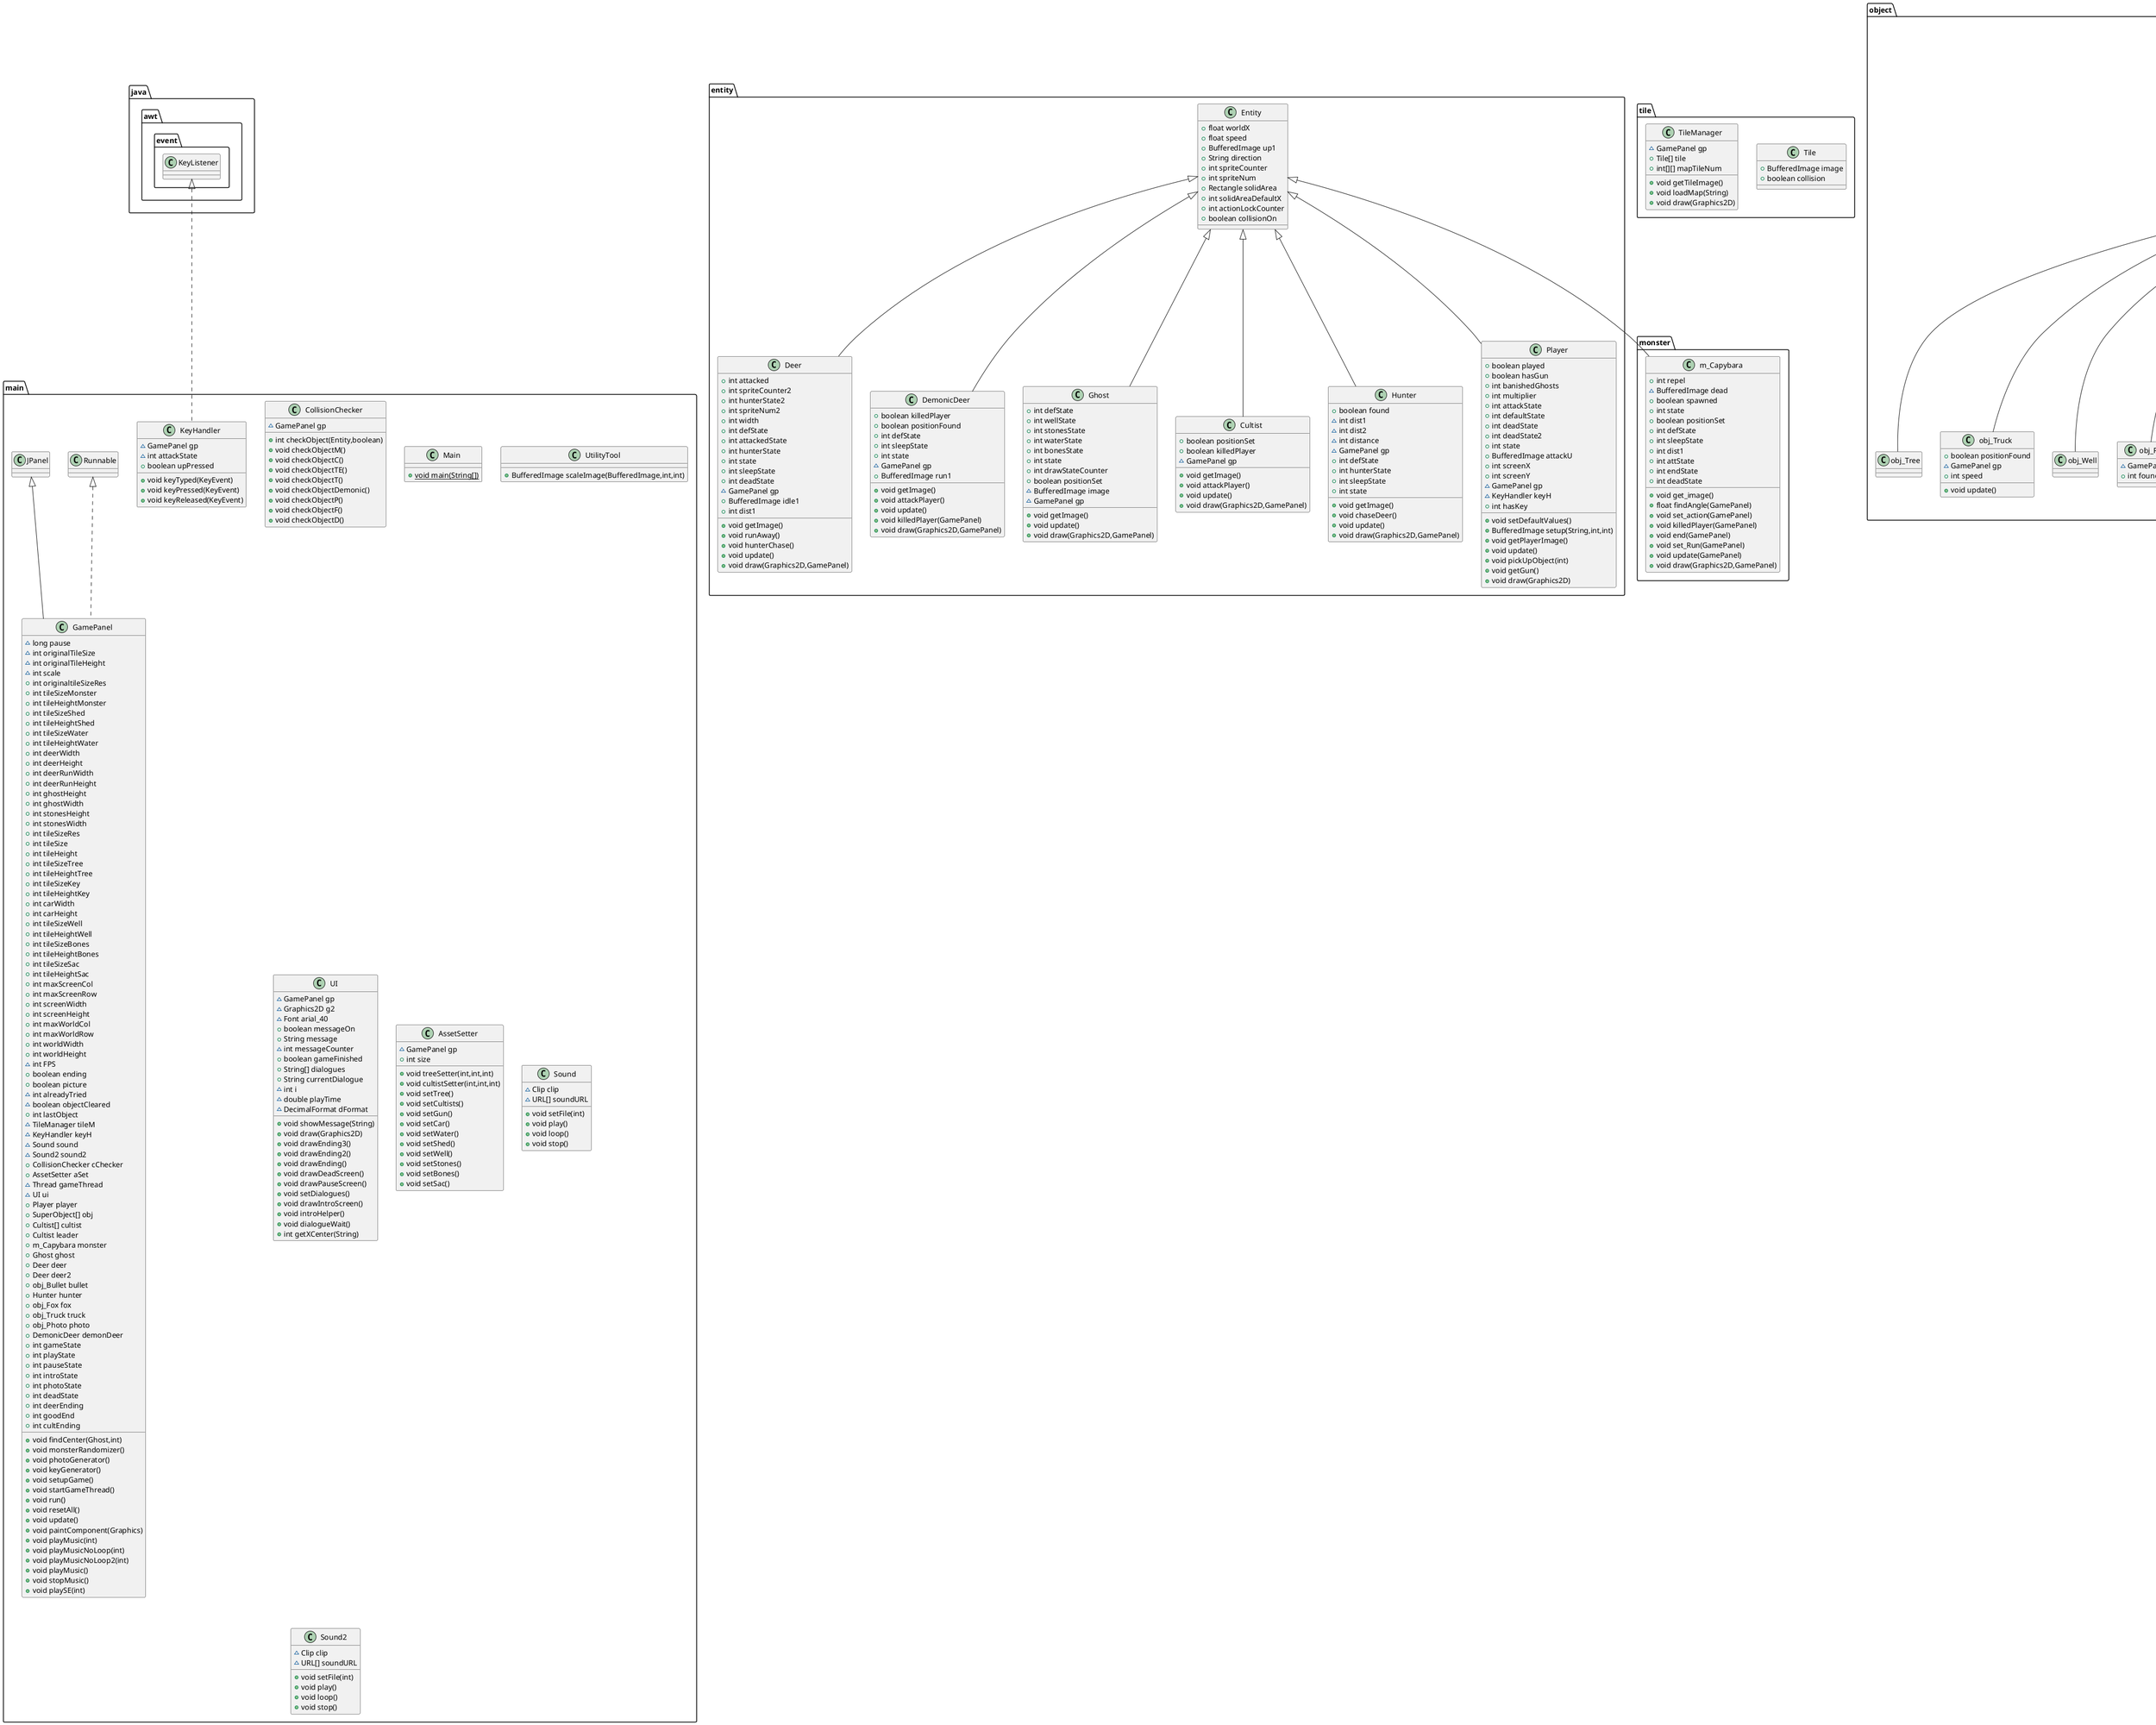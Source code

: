 @startuml
class entity.Entity {
+ float worldX
+ float speed
+ BufferedImage up1
+ String direction
+ int spriteCounter
+ int spriteNum
+ Rectangle solidArea
+ int solidAreaDefaultX
+ int actionLockCounter
+ boolean collisionOn
}
class main.KeyHandler {
~ GamePanel gp
~ int attackState
+ boolean upPressed
+ void keyTyped(KeyEvent)
+ void keyPressed(KeyEvent)
+ void keyReleased(KeyEvent)
}
class tile.Tile {
+ BufferedImage image
+ boolean collision
}
class main.CollisionChecker {
~ GamePanel gp
+ int checkObject(Entity,boolean)
+ void checkObjectM()
+ void checkObjectC()
+ void checkObjectTE()
+ void checkObjectT()
+ void checkObjectDemonic()
+ void checkObjectP()
+ void checkObjectF()
+ void checkObjectD()
}
class object.obj_Tree {
}
class object.obj_Truck {
+ boolean positionFound
~ GamePanel gp
+ int speed
+ void update()
}
class object.obj_Well {
}
class main.GamePanel {
~ long pause
~ int originalTileSize
~ int originalTileHeight
~ int scale
+ int originaltileSizeRes
+ int tileSizeMonster
+ int tileHeightMonster
+ int tileSizeShed
+ int tileHeightShed
+ int tileSizeWater
+ int tileHeightWater
+ int deerWidth
+ int deerHeight
+ int deerRunWidth
+ int deerRunHeight
+ int ghostHeight
+ int ghostWidth
+ int stonesHeight
+ int stonesWidth
+ int tileSizeRes
+ int tileSize
+ int tileHeight
+ int tileSizeTree
+ int tileHeightTree
+ int tileSizeKey
+ int tileHeightKey
+ int carWidth
+ int carHeight
+ int tileSizeWell
+ int tileHeightWell
+ int tileSizeBones
+ int tileHeightBones
+ int tileSizeSac
+ int tileHeightSac
+ int maxScreenCol
+ int maxScreenRow
+ int screenWidth
+ int screenHeight
+ int maxWorldCol
+ int maxWorldRow
+ int worldWidth
+ int worldHeight
~ int FPS
+ boolean ending
+ boolean picture
~ int alreadyTried
~ boolean objectCleared
+ int lastObject
~ TileManager tileM
~ KeyHandler keyH
~ Sound sound
~ Sound2 sound2
+ CollisionChecker cChecker
+ AssetSetter aSet
~ Thread gameThread
~ UI ui
+ Player player
+ SuperObject[] obj
+ Cultist[] cultist
+ Cultist leader
+ m_Capybara monster
+ Ghost ghost
+ Deer deer
+ Deer deer2
+ obj_Bullet bullet
+ Hunter hunter
+ obj_Fox fox
+ obj_Truck truck
+ obj_Photo photo
+ DemonicDeer demonDeer
+ int gameState
+ int playState
+ int pauseState
+ int introState
+ int photoState
+ int deadState
+ int deerEnding
+ int goodEnd
+ int cultEnding
+ void findCenter(Ghost,int)
+ void monsterRandomizer()
+ void photoGenerator()
+ void keyGenerator()
+ void setupGame()
+ void startGameThread()
+ void run()
+ void resetAll()
+ void update()
+ void paintComponent(Graphics)
+ void playMusic(int)
+ void playMusicNoLoop(int)
+ void playMusicNoLoop2(int)
+ void playMusic()
+ void stopMusic()
+ void playSE(int)
}
class object.obj_Photo {
~ GamePanel gp
+ int foundState
}
class main.Main {
+ {static} void main(String[])
}
class main.UtilityTool {
+ BufferedImage scaleImage(BufferedImage,int,int)
}
class object.obj_Stones {
}
class entity.Deer {
+ int attacked
+ int spriteCounter2
+ int hunterState2
+ int spriteNum2
+ int width
+ int defState
+ int attackedState
+ int hunterState
+ int state
+ int sleepState
+ int deadState
~ GamePanel gp
+ BufferedImage idle1
+ int dist1
+ void getImage()
+ void runAway()
+ void hunterChase()
+ void update()
+ void draw(Graphics2D,GamePanel)
}
class object.obj_wallShed {
}
class object.obj_Key {
~ GamePanel gp
}
class tile.TileManager {
~ GamePanel gp
+ Tile[] tile
+ int[][] mapTileNum
+ void getTileImage()
+ void loadMap(String)
+ void draw(Graphics2D)
}
class object.obj_Bullet {
+ int speed
+ boolean hit
+ String direction
+ boolean positionFound
+ boolean launched
+ void update(GamePanel)
+ void move(GamePanel)
}
class entity.DemonicDeer {
+ boolean killedPlayer
+ boolean positionFound
+ int defState
+ int sleepState
+ int state
~ GamePanel gp
+ BufferedImage run1
+ void getImage()
+ void attackPlayer()
+ void update()
+ void killedPlayer(GamePanel)
+ void draw(Graphics2D,GamePanel)
}
class object.obj_Bones {
}
class object.obj_Sac {
}
class object.obj_Fox {
~ GamePanel gp
+ boolean attacked
}
class monster.m_Capybara {
+ int repel
~ BufferedImage dead
+ boolean spawned
+ int state
+ boolean positionSet
+ int defState
+ int sleepState
+ int dist1
+ int attState
+ int endState
+ int deadState
+ void get_image()
+ float findAngle(GamePanel)
+ void set_action(GamePanel)
+ void killedPlayer(GamePanel)
+ void end(GamePanel)
+ void set_Run(GamePanel)
+ void update(GamePanel)
+ void draw(Graphics2D,GamePanel)
}
class entity.Ghost {
+ int defState
+ int wellState
+ int stonesState
+ int waterState
+ int bonesState
+ int state
+ int drawStateCounter
+ boolean positionSet
~ BufferedImage image
~ GamePanel gp
+ void getImage()
+ void update()
+ void draw(Graphics2D,GamePanel)
}
class main.UI {
~ GamePanel gp
~ Graphics2D g2
~ Font arial_40
+ boolean messageOn
+ String message
~ int messageCounter
+ boolean gameFinished
+ String[] dialogues
+ String currentDialogue
~ int i
~ double playTime
~ DecimalFormat dFormat
+ void showMessage(String)
+ void draw(Graphics2D)
+ void drawEnding3()
+ void drawEnding2()
+ void drawEnding()
+ void drawDeadScreen()
+ void drawPauseScreen()
+ void setDialogues()
+ void drawIntroScreen()
+ void introHelper()
+ void dialogueWait()
+ int getXCenter(String)
}
class entity.Cultist {
+ boolean positionSet
+ boolean killedPlayer
~ GamePanel gp
+ void getImage()
+ void attackPlayer()
+ void update()
+ void draw(Graphics2D,GamePanel)
}
class object.obj_Water {
}
class main.AssetSetter {
~ GamePanel gp
+ int size
+ void treeSetter(int,int,int)
+ void cultistSetter(int,int,int)
+ void setTree()
+ void setCultists()
+ void setGun()
+ void setCar()
+ void setWater()
+ void setShed()
+ void setWell()
+ void setStones()
+ void setBones()
+ void setSac()
}
class object.obj_Shed {
}
class main.Sound {
~ Clip clip
~ URL[] soundURL
+ void setFile(int)
+ void play()
+ void loop()
+ void stop()
}
class object.SuperObject {
+ int attacked
+ int defState
+ int state
+ int attackedState
+ BufferedImage image
+ String name
+ boolean collision
+ int worldX
+ Rectangle solidArea
+ int objCounter
+ int solidAreaDefaultX
+ int solidAreaDefaultY
+ void drawFox(Graphics2D,GamePanel)
+ void drawTree(Graphics2D,GamePanel)
+ void drawGun(Graphics2D,GamePanel)
+ void drawBullet(Graphics2D,GamePanel)
+ void drawShed(Graphics2D,GamePanel)
+ void drawCar(Graphics2D,GamePanel)
+ void drawKey(Graphics2D,GamePanel)
+ void drawPhoto(Graphics2D,GamePanel)
+ void drawTruck(Graphics2D,GamePanel)
+ void drawWell(Graphics2D,GamePanel)
+ void drawStones(Graphics2D,GamePanel)
+ void drawWater(Graphics2D,GamePanel)
+ void drawBones(Graphics2D,GamePanel)
+ void drawSac(Graphics2D,GamePanel)
}
class main.Sound2 {
~ Clip clip
~ URL[] soundURL
+ void setFile(int)
+ void play()
+ void loop()
+ void stop()
}
class entity.Hunter {
+ boolean found
~ int dist1
~ int dist2
~ int distance
~ GamePanel gp
+ int defState
+ int hunterState
+ int sleepState
+ int state
+ void getImage()
+ void chaseDeer()
+ void update()
+ void draw(Graphics2D,GamePanel)
}
class entity.Player {
+ boolean played
+ boolean hasGun
+ int banishedGhosts
+ int multiplier
+ int attackState
+ int defaultState
+ int deadState
+ int deadState2
+ int state
+ BufferedImage attackU
+ int screenX
+ int screenY
~ GamePanel gp
~ KeyHandler keyH
+ int hasKey
+ void setDefaultValues()
+ BufferedImage setup(String,int,int)
+ void getPlayerImage()
+ void update()
+ void pickUpObject(int)
+ void getGun()
+ void draw(Graphics2D)
}
class object.obj_Car {
}
class object.obj_Gun {
}


java.awt.event.KeyListener <|.. main.KeyHandler
object.SuperObject <|-- object.obj_Tree
object.SuperObject <|-- object.obj_Truck
object.SuperObject <|-- object.obj_Well
main.Runnable <|.. main.GamePanel
main.JPanel <|-- main.GamePanel
object.SuperObject <|-- object.obj_Photo
object.SuperObject <|-- object.obj_Stones
entity.Entity <|-- entity.Deer
object.SuperObject <|-- object.obj_wallShed
object.SuperObject <|-- object.obj_Key
object.SuperObject <|-- object.obj_Bullet
entity.Entity <|-- entity.DemonicDeer
object.SuperObject <|-- object.obj_Bones
object.SuperObject <|-- object.obj_Sac
object.SuperObject <|-- object.obj_Fox
entity.Entity <|-- monster.m_Capybara
entity.Entity <|-- entity.Ghost
entity.Entity <|-- entity.Cultist
object.SuperObject <|-- object.obj_Water
object.SuperObject <|-- object.obj_Shed
entity.Entity <|-- entity.Hunter
entity.Entity <|-- entity.Player
object.SuperObject <|-- object.obj_Car
object.SuperObject <|-- object.obj_Gun
@enduml